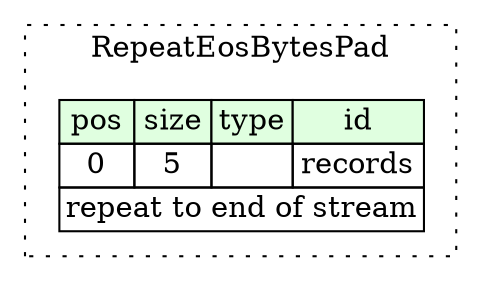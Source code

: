 digraph {
	rankdir=LR;
	node [shape=plaintext];
	subgraph cluster__repeat_eos_bytes_pad {
		label="RepeatEosBytesPad";
		graph[style=dotted];

		repeat_eos_bytes_pad__seq [label=<<TABLE BORDER="0" CELLBORDER="1" CELLSPACING="0">
			<TR><TD BGCOLOR="#E0FFE0">pos</TD><TD BGCOLOR="#E0FFE0">size</TD><TD BGCOLOR="#E0FFE0">type</TD><TD BGCOLOR="#E0FFE0">id</TD></TR>
			<TR><TD PORT="records_pos">0</TD><TD PORT="records_size">5</TD><TD></TD><TD PORT="records_type">records</TD></TR>
			<TR><TD COLSPAN="4" PORT="records__repeat">repeat to end of stream</TD></TR>
		</TABLE>>];
	}
}
